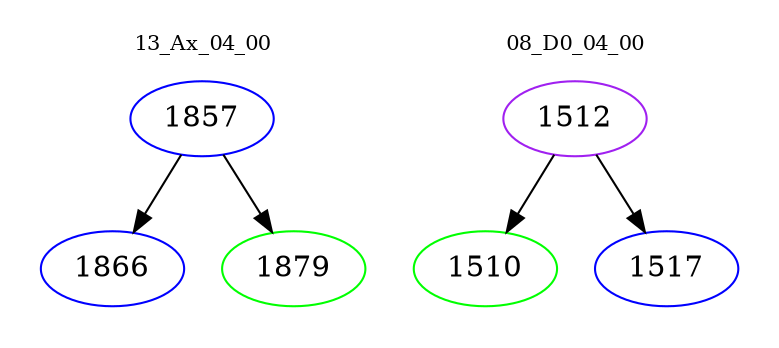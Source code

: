 digraph{
subgraph cluster_0 {
color = white
label = "13_Ax_04_00";
fontsize=10;
T0_1857 [label="1857", color="blue"]
T0_1857 -> T0_1866 [color="black"]
T0_1866 [label="1866", color="blue"]
T0_1857 -> T0_1879 [color="black"]
T0_1879 [label="1879", color="green"]
}
subgraph cluster_1 {
color = white
label = "08_D0_04_00";
fontsize=10;
T1_1512 [label="1512", color="purple"]
T1_1512 -> T1_1510 [color="black"]
T1_1510 [label="1510", color="green"]
T1_1512 -> T1_1517 [color="black"]
T1_1517 [label="1517", color="blue"]
}
}
